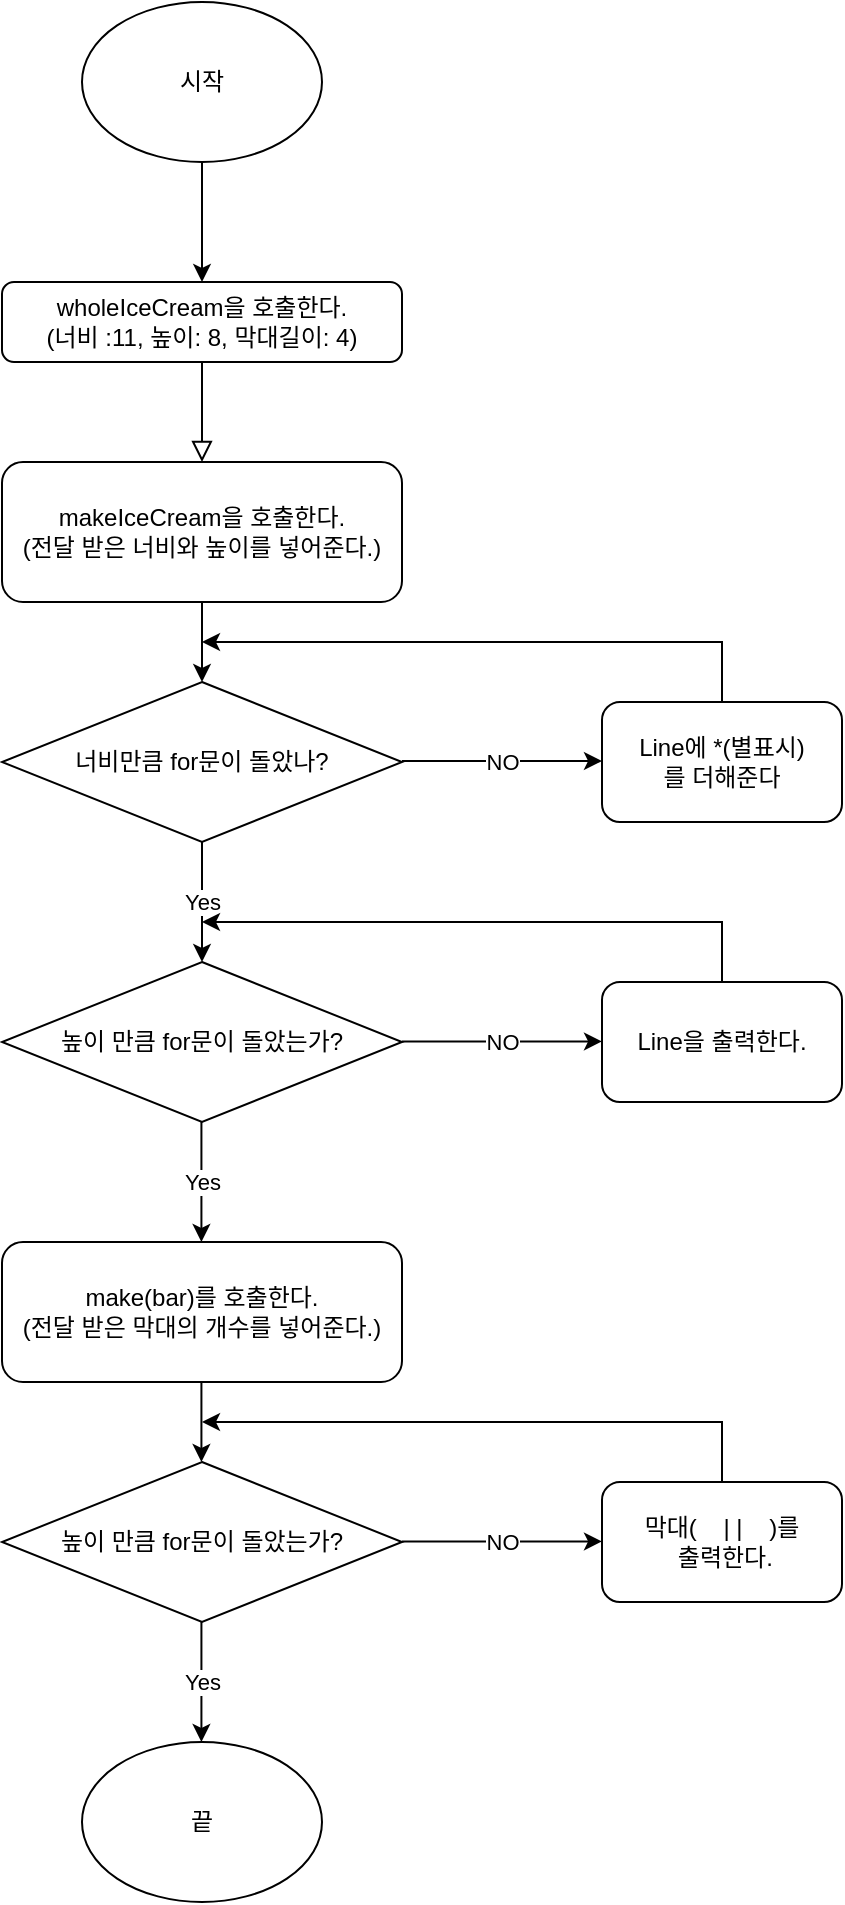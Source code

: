 <mxfile version="21.3.2" type="device">
  <diagram id="C5RBs43oDa-KdzZeNtuy" name="Page-1">
    <mxGraphModel dx="803" dy="1815" grid="1" gridSize="10" guides="1" tooltips="1" connect="1" arrows="1" fold="1" page="1" pageScale="1" pageWidth="827" pageHeight="1169" math="0" shadow="0">
      <root>
        <mxCell id="WIyWlLk6GJQsqaUBKTNV-0" />
        <mxCell id="WIyWlLk6GJQsqaUBKTNV-1" parent="WIyWlLk6GJQsqaUBKTNV-0" />
        <mxCell id="WIyWlLk6GJQsqaUBKTNV-2" value="" style="rounded=0;html=1;jettySize=auto;orthogonalLoop=1;fontSize=11;endArrow=block;endFill=0;endSize=8;strokeWidth=1;shadow=0;labelBackgroundColor=none;edgeStyle=orthogonalEdgeStyle;" parent="WIyWlLk6GJQsqaUBKTNV-1" source="WIyWlLk6GJQsqaUBKTNV-3" edge="1">
          <mxGeometry relative="1" as="geometry">
            <mxPoint x="220" y="170" as="targetPoint" />
          </mxGeometry>
        </mxCell>
        <mxCell id="WIyWlLk6GJQsqaUBKTNV-3" value="wholeIceCream을 호출한다. &lt;br&gt;(너비 :11, 높이: 8, 막대길이: 4)" style="rounded=1;whiteSpace=wrap;html=1;fontSize=12;glass=0;strokeWidth=1;shadow=0;" parent="WIyWlLk6GJQsqaUBKTNV-1" vertex="1">
          <mxGeometry x="120" y="80" width="200" height="40" as="geometry" />
        </mxCell>
        <mxCell id="lAC9uIUrGkth9nZanbsx-0" value="시작" style="ellipse;whiteSpace=wrap;html=1;" vertex="1" parent="WIyWlLk6GJQsqaUBKTNV-1">
          <mxGeometry x="160" y="-60" width="120" height="80" as="geometry" />
        </mxCell>
        <mxCell id="lAC9uIUrGkth9nZanbsx-1" value="" style="endArrow=classic;html=1;rounded=0;exitX=0.5;exitY=1;exitDx=0;exitDy=0;entryX=0.5;entryY=0;entryDx=0;entryDy=0;" edge="1" parent="WIyWlLk6GJQsqaUBKTNV-1" source="lAC9uIUrGkth9nZanbsx-0" target="WIyWlLk6GJQsqaUBKTNV-3">
          <mxGeometry width="50" height="50" relative="1" as="geometry">
            <mxPoint x="270" y="520" as="sourcePoint" />
            <mxPoint x="320" y="470" as="targetPoint" />
          </mxGeometry>
        </mxCell>
        <mxCell id="lAC9uIUrGkth9nZanbsx-2" value="makeIceCream을 호출한다.&lt;br&gt;(전달 받은 너비와 높이를 넣어준다.)" style="rounded=1;whiteSpace=wrap;html=1;" vertex="1" parent="WIyWlLk6GJQsqaUBKTNV-1">
          <mxGeometry x="120" y="170" width="200" height="70" as="geometry" />
        </mxCell>
        <mxCell id="lAC9uIUrGkth9nZanbsx-3" value="" style="endArrow=classic;html=1;rounded=0;exitX=0.5;exitY=1;exitDx=0;exitDy=0;" edge="1" parent="WIyWlLk6GJQsqaUBKTNV-1" source="lAC9uIUrGkth9nZanbsx-2">
          <mxGeometry width="50" height="50" relative="1" as="geometry">
            <mxPoint x="310" y="520" as="sourcePoint" />
            <mxPoint x="220" y="280" as="targetPoint" />
          </mxGeometry>
        </mxCell>
        <mxCell id="lAC9uIUrGkth9nZanbsx-4" value="너비만큼 for문이 돌았나?" style="rhombus;whiteSpace=wrap;html=1;" vertex="1" parent="WIyWlLk6GJQsqaUBKTNV-1">
          <mxGeometry x="120" y="280" width="200" height="80" as="geometry" />
        </mxCell>
        <mxCell id="lAC9uIUrGkth9nZanbsx-6" value="" style="endArrow=classic;html=1;rounded=0;" edge="1" parent="WIyWlLk6GJQsqaUBKTNV-1">
          <mxGeometry relative="1" as="geometry">
            <mxPoint x="320" y="319.5" as="sourcePoint" />
            <mxPoint x="420" y="319.5" as="targetPoint" />
          </mxGeometry>
        </mxCell>
        <mxCell id="lAC9uIUrGkth9nZanbsx-7" value="NO" style="edgeLabel;resizable=0;html=1;align=center;verticalAlign=middle;" connectable="0" vertex="1" parent="lAC9uIUrGkth9nZanbsx-6">
          <mxGeometry relative="1" as="geometry" />
        </mxCell>
        <mxCell id="lAC9uIUrGkth9nZanbsx-8" value="Line에 *(별표시)&lt;br&gt;를 더해준다" style="rounded=1;whiteSpace=wrap;html=1;" vertex="1" parent="WIyWlLk6GJQsqaUBKTNV-1">
          <mxGeometry x="420" y="290" width="120" height="60" as="geometry" />
        </mxCell>
        <mxCell id="lAC9uIUrGkth9nZanbsx-9" value="" style="endArrow=classic;html=1;rounded=0;exitX=0.5;exitY=0;exitDx=0;exitDy=0;" edge="1" parent="WIyWlLk6GJQsqaUBKTNV-1" source="lAC9uIUrGkth9nZanbsx-8">
          <mxGeometry width="50" height="50" relative="1" as="geometry">
            <mxPoint x="470" y="270" as="sourcePoint" />
            <mxPoint x="220" y="260" as="targetPoint" />
            <Array as="points">
              <mxPoint x="480" y="260" />
            </Array>
          </mxGeometry>
        </mxCell>
        <mxCell id="lAC9uIUrGkth9nZanbsx-13" value="" style="endArrow=classic;html=1;rounded=0;" edge="1" parent="WIyWlLk6GJQsqaUBKTNV-1">
          <mxGeometry relative="1" as="geometry">
            <mxPoint x="220" y="360" as="sourcePoint" />
            <mxPoint x="220" y="420" as="targetPoint" />
          </mxGeometry>
        </mxCell>
        <mxCell id="lAC9uIUrGkth9nZanbsx-14" value="Yes" style="edgeLabel;resizable=0;html=1;align=center;verticalAlign=middle;" connectable="0" vertex="1" parent="lAC9uIUrGkth9nZanbsx-13">
          <mxGeometry relative="1" as="geometry" />
        </mxCell>
        <mxCell id="lAC9uIUrGkth9nZanbsx-16" value="높이 만큼 for문이 돌았는가?" style="rhombus;whiteSpace=wrap;html=1;" vertex="1" parent="WIyWlLk6GJQsqaUBKTNV-1">
          <mxGeometry x="120" y="420" width="200" height="80" as="geometry" />
        </mxCell>
        <mxCell id="lAC9uIUrGkth9nZanbsx-17" value="" style="endArrow=classic;html=1;rounded=0;" edge="1" parent="WIyWlLk6GJQsqaUBKTNV-1">
          <mxGeometry relative="1" as="geometry">
            <mxPoint x="320" y="459.71" as="sourcePoint" />
            <mxPoint x="420" y="459.71" as="targetPoint" />
          </mxGeometry>
        </mxCell>
        <mxCell id="lAC9uIUrGkth9nZanbsx-18" value="NO" style="edgeLabel;resizable=0;html=1;align=center;verticalAlign=middle;" connectable="0" vertex="1" parent="lAC9uIUrGkth9nZanbsx-17">
          <mxGeometry relative="1" as="geometry" />
        </mxCell>
        <mxCell id="lAC9uIUrGkth9nZanbsx-19" value="Line을 출력한다." style="rounded=1;whiteSpace=wrap;html=1;" vertex="1" parent="WIyWlLk6GJQsqaUBKTNV-1">
          <mxGeometry x="420" y="430" width="120" height="60" as="geometry" />
        </mxCell>
        <mxCell id="lAC9uIUrGkth9nZanbsx-20" value="" style="endArrow=classic;html=1;rounded=0;exitX=0.5;exitY=0;exitDx=0;exitDy=0;" edge="1" parent="WIyWlLk6GJQsqaUBKTNV-1">
          <mxGeometry width="50" height="50" relative="1" as="geometry">
            <mxPoint x="480" y="430" as="sourcePoint" />
            <mxPoint x="220" y="400" as="targetPoint" />
            <Array as="points">
              <mxPoint x="480" y="400" />
            </Array>
          </mxGeometry>
        </mxCell>
        <mxCell id="lAC9uIUrGkth9nZanbsx-21" value="" style="endArrow=classic;html=1;rounded=0;" edge="1" parent="WIyWlLk6GJQsqaUBKTNV-1">
          <mxGeometry relative="1" as="geometry">
            <mxPoint x="219.71" y="500" as="sourcePoint" />
            <mxPoint x="219.71" y="560" as="targetPoint" />
          </mxGeometry>
        </mxCell>
        <mxCell id="lAC9uIUrGkth9nZanbsx-22" value="Yes" style="edgeLabel;resizable=0;html=1;align=center;verticalAlign=middle;" connectable="0" vertex="1" parent="lAC9uIUrGkth9nZanbsx-21">
          <mxGeometry relative="1" as="geometry" />
        </mxCell>
        <mxCell id="lAC9uIUrGkth9nZanbsx-23" value="make(bar)를 호출한다.&lt;br&gt;(전달 받은 막대의 개수를 넣어준다.)" style="rounded=1;whiteSpace=wrap;html=1;" vertex="1" parent="WIyWlLk6GJQsqaUBKTNV-1">
          <mxGeometry x="120" y="560" width="200" height="70" as="geometry" />
        </mxCell>
        <mxCell id="lAC9uIUrGkth9nZanbsx-24" value="높이 만큼 for문이 돌았는가?" style="rhombus;whiteSpace=wrap;html=1;" vertex="1" parent="WIyWlLk6GJQsqaUBKTNV-1">
          <mxGeometry x="120" y="670" width="200" height="80" as="geometry" />
        </mxCell>
        <mxCell id="lAC9uIUrGkth9nZanbsx-26" value="" style="endArrow=classic;html=1;rounded=0;exitX=0.5;exitY=1;exitDx=0;exitDy=0;" edge="1" parent="WIyWlLk6GJQsqaUBKTNV-1">
          <mxGeometry width="50" height="50" relative="1" as="geometry">
            <mxPoint x="219.71" y="630" as="sourcePoint" />
            <mxPoint x="219.71" y="670" as="targetPoint" />
          </mxGeometry>
        </mxCell>
        <mxCell id="lAC9uIUrGkth9nZanbsx-27" value="" style="endArrow=classic;html=1;rounded=0;" edge="1" parent="WIyWlLk6GJQsqaUBKTNV-1">
          <mxGeometry relative="1" as="geometry">
            <mxPoint x="320" y="709.71" as="sourcePoint" />
            <mxPoint x="420" y="709.71" as="targetPoint" />
          </mxGeometry>
        </mxCell>
        <mxCell id="lAC9uIUrGkth9nZanbsx-28" value="NO" style="edgeLabel;resizable=0;html=1;align=center;verticalAlign=middle;" connectable="0" vertex="1" parent="lAC9uIUrGkth9nZanbsx-27">
          <mxGeometry relative="1" as="geometry" />
        </mxCell>
        <mxCell id="lAC9uIUrGkth9nZanbsx-29" value="막대(&amp;nbsp; &amp;nbsp; | |&amp;nbsp; &amp;nbsp;&amp;nbsp;&lt;span style=&quot;background-color: initial;&quot;&gt;)를&lt;br&gt;&amp;nbsp;출력한다.&lt;/span&gt;" style="rounded=1;whiteSpace=wrap;html=1;" vertex="1" parent="WIyWlLk6GJQsqaUBKTNV-1">
          <mxGeometry x="420" y="680" width="120" height="60" as="geometry" />
        </mxCell>
        <mxCell id="lAC9uIUrGkth9nZanbsx-30" value="" style="endArrow=classic;html=1;rounded=0;exitX=0.5;exitY=0;exitDx=0;exitDy=0;" edge="1" parent="WIyWlLk6GJQsqaUBKTNV-1">
          <mxGeometry width="50" height="50" relative="1" as="geometry">
            <mxPoint x="480" y="680" as="sourcePoint" />
            <mxPoint x="220" y="650" as="targetPoint" />
            <Array as="points">
              <mxPoint x="480" y="650" />
            </Array>
          </mxGeometry>
        </mxCell>
        <mxCell id="lAC9uIUrGkth9nZanbsx-32" value="" style="endArrow=classic;html=1;rounded=0;" edge="1" parent="WIyWlLk6GJQsqaUBKTNV-1">
          <mxGeometry relative="1" as="geometry">
            <mxPoint x="219.71" y="750" as="sourcePoint" />
            <mxPoint x="219.71" y="810" as="targetPoint" />
          </mxGeometry>
        </mxCell>
        <mxCell id="lAC9uIUrGkth9nZanbsx-33" value="Yes" style="edgeLabel;resizable=0;html=1;align=center;verticalAlign=middle;" connectable="0" vertex="1" parent="lAC9uIUrGkth9nZanbsx-32">
          <mxGeometry relative="1" as="geometry" />
        </mxCell>
        <mxCell id="lAC9uIUrGkth9nZanbsx-34" value="끝" style="ellipse;whiteSpace=wrap;html=1;" vertex="1" parent="WIyWlLk6GJQsqaUBKTNV-1">
          <mxGeometry x="160" y="810" width="120" height="80" as="geometry" />
        </mxCell>
      </root>
    </mxGraphModel>
  </diagram>
</mxfile>
